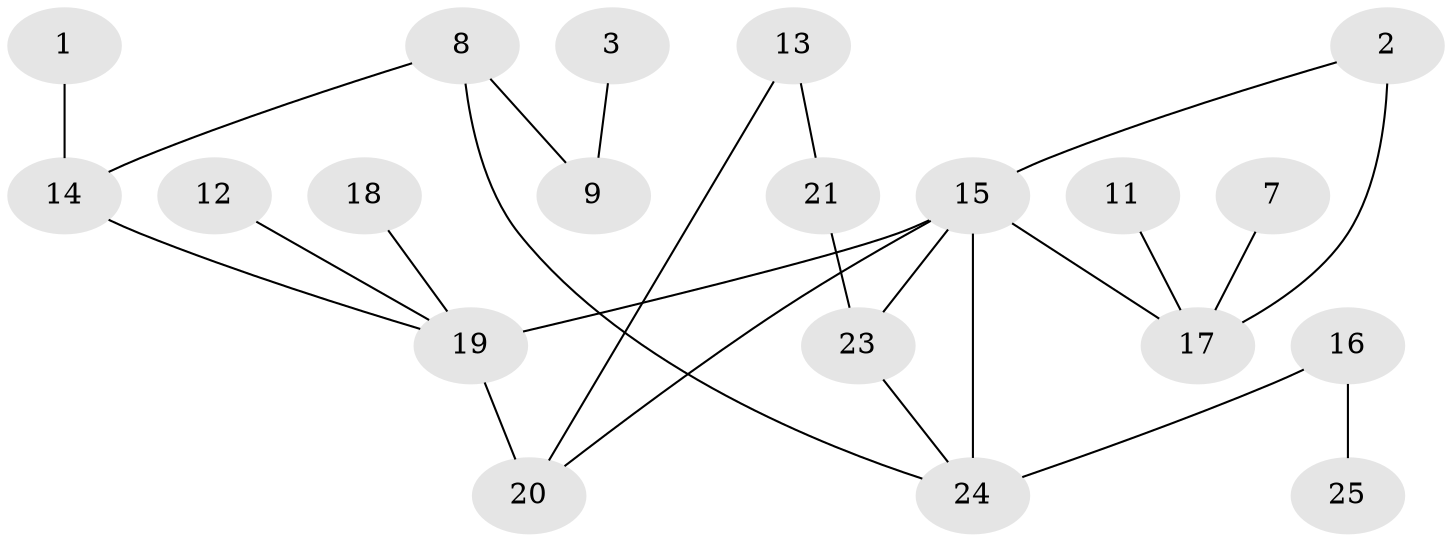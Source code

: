 // original degree distribution, {3: 0.26, 2: 0.24, 1: 0.28, 4: 0.1, 0: 0.08, 5: 0.02, 6: 0.02}
// Generated by graph-tools (version 1.1) at 2025/49/03/09/25 03:49:07]
// undirected, 20 vertices, 24 edges
graph export_dot {
graph [start="1"]
  node [color=gray90,style=filled];
  1;
  2;
  3;
  7;
  8;
  9;
  11;
  12;
  13;
  14;
  15;
  16;
  17;
  18;
  19;
  20;
  21;
  23;
  24;
  25;
  1 -- 14 [weight=1.0];
  2 -- 15 [weight=1.0];
  2 -- 17 [weight=2.0];
  3 -- 9 [weight=1.0];
  7 -- 17 [weight=1.0];
  8 -- 9 [weight=1.0];
  8 -- 14 [weight=1.0];
  8 -- 24 [weight=1.0];
  11 -- 17 [weight=1.0];
  12 -- 19 [weight=1.0];
  13 -- 20 [weight=1.0];
  13 -- 21 [weight=1.0];
  14 -- 19 [weight=1.0];
  15 -- 17 [weight=1.0];
  15 -- 19 [weight=2.0];
  15 -- 20 [weight=1.0];
  15 -- 23 [weight=1.0];
  15 -- 24 [weight=2.0];
  16 -- 24 [weight=1.0];
  16 -- 25 [weight=1.0];
  18 -- 19 [weight=1.0];
  19 -- 20 [weight=2.0];
  21 -- 23 [weight=1.0];
  23 -- 24 [weight=1.0];
}
